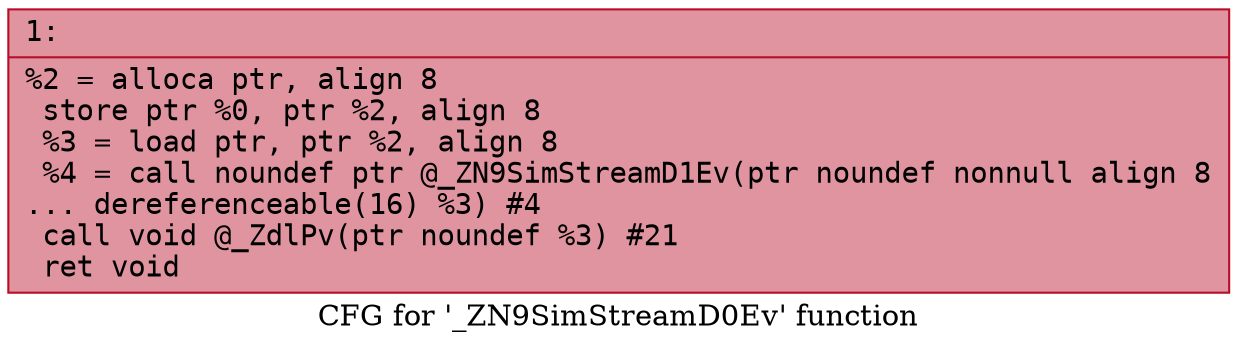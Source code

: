 digraph "CFG for '_ZN9SimStreamD0Ev' function" {
	label="CFG for '_ZN9SimStreamD0Ev' function";

	Node0x600000939ae0 [shape=record,color="#b70d28ff", style=filled, fillcolor="#b70d2870" fontname="Courier",label="{1:\l|  %2 = alloca ptr, align 8\l  store ptr %0, ptr %2, align 8\l  %3 = load ptr, ptr %2, align 8\l  %4 = call noundef ptr @_ZN9SimStreamD1Ev(ptr noundef nonnull align 8\l... dereferenceable(16) %3) #4\l  call void @_ZdlPv(ptr noundef %3) #21\l  ret void\l}"];
}
